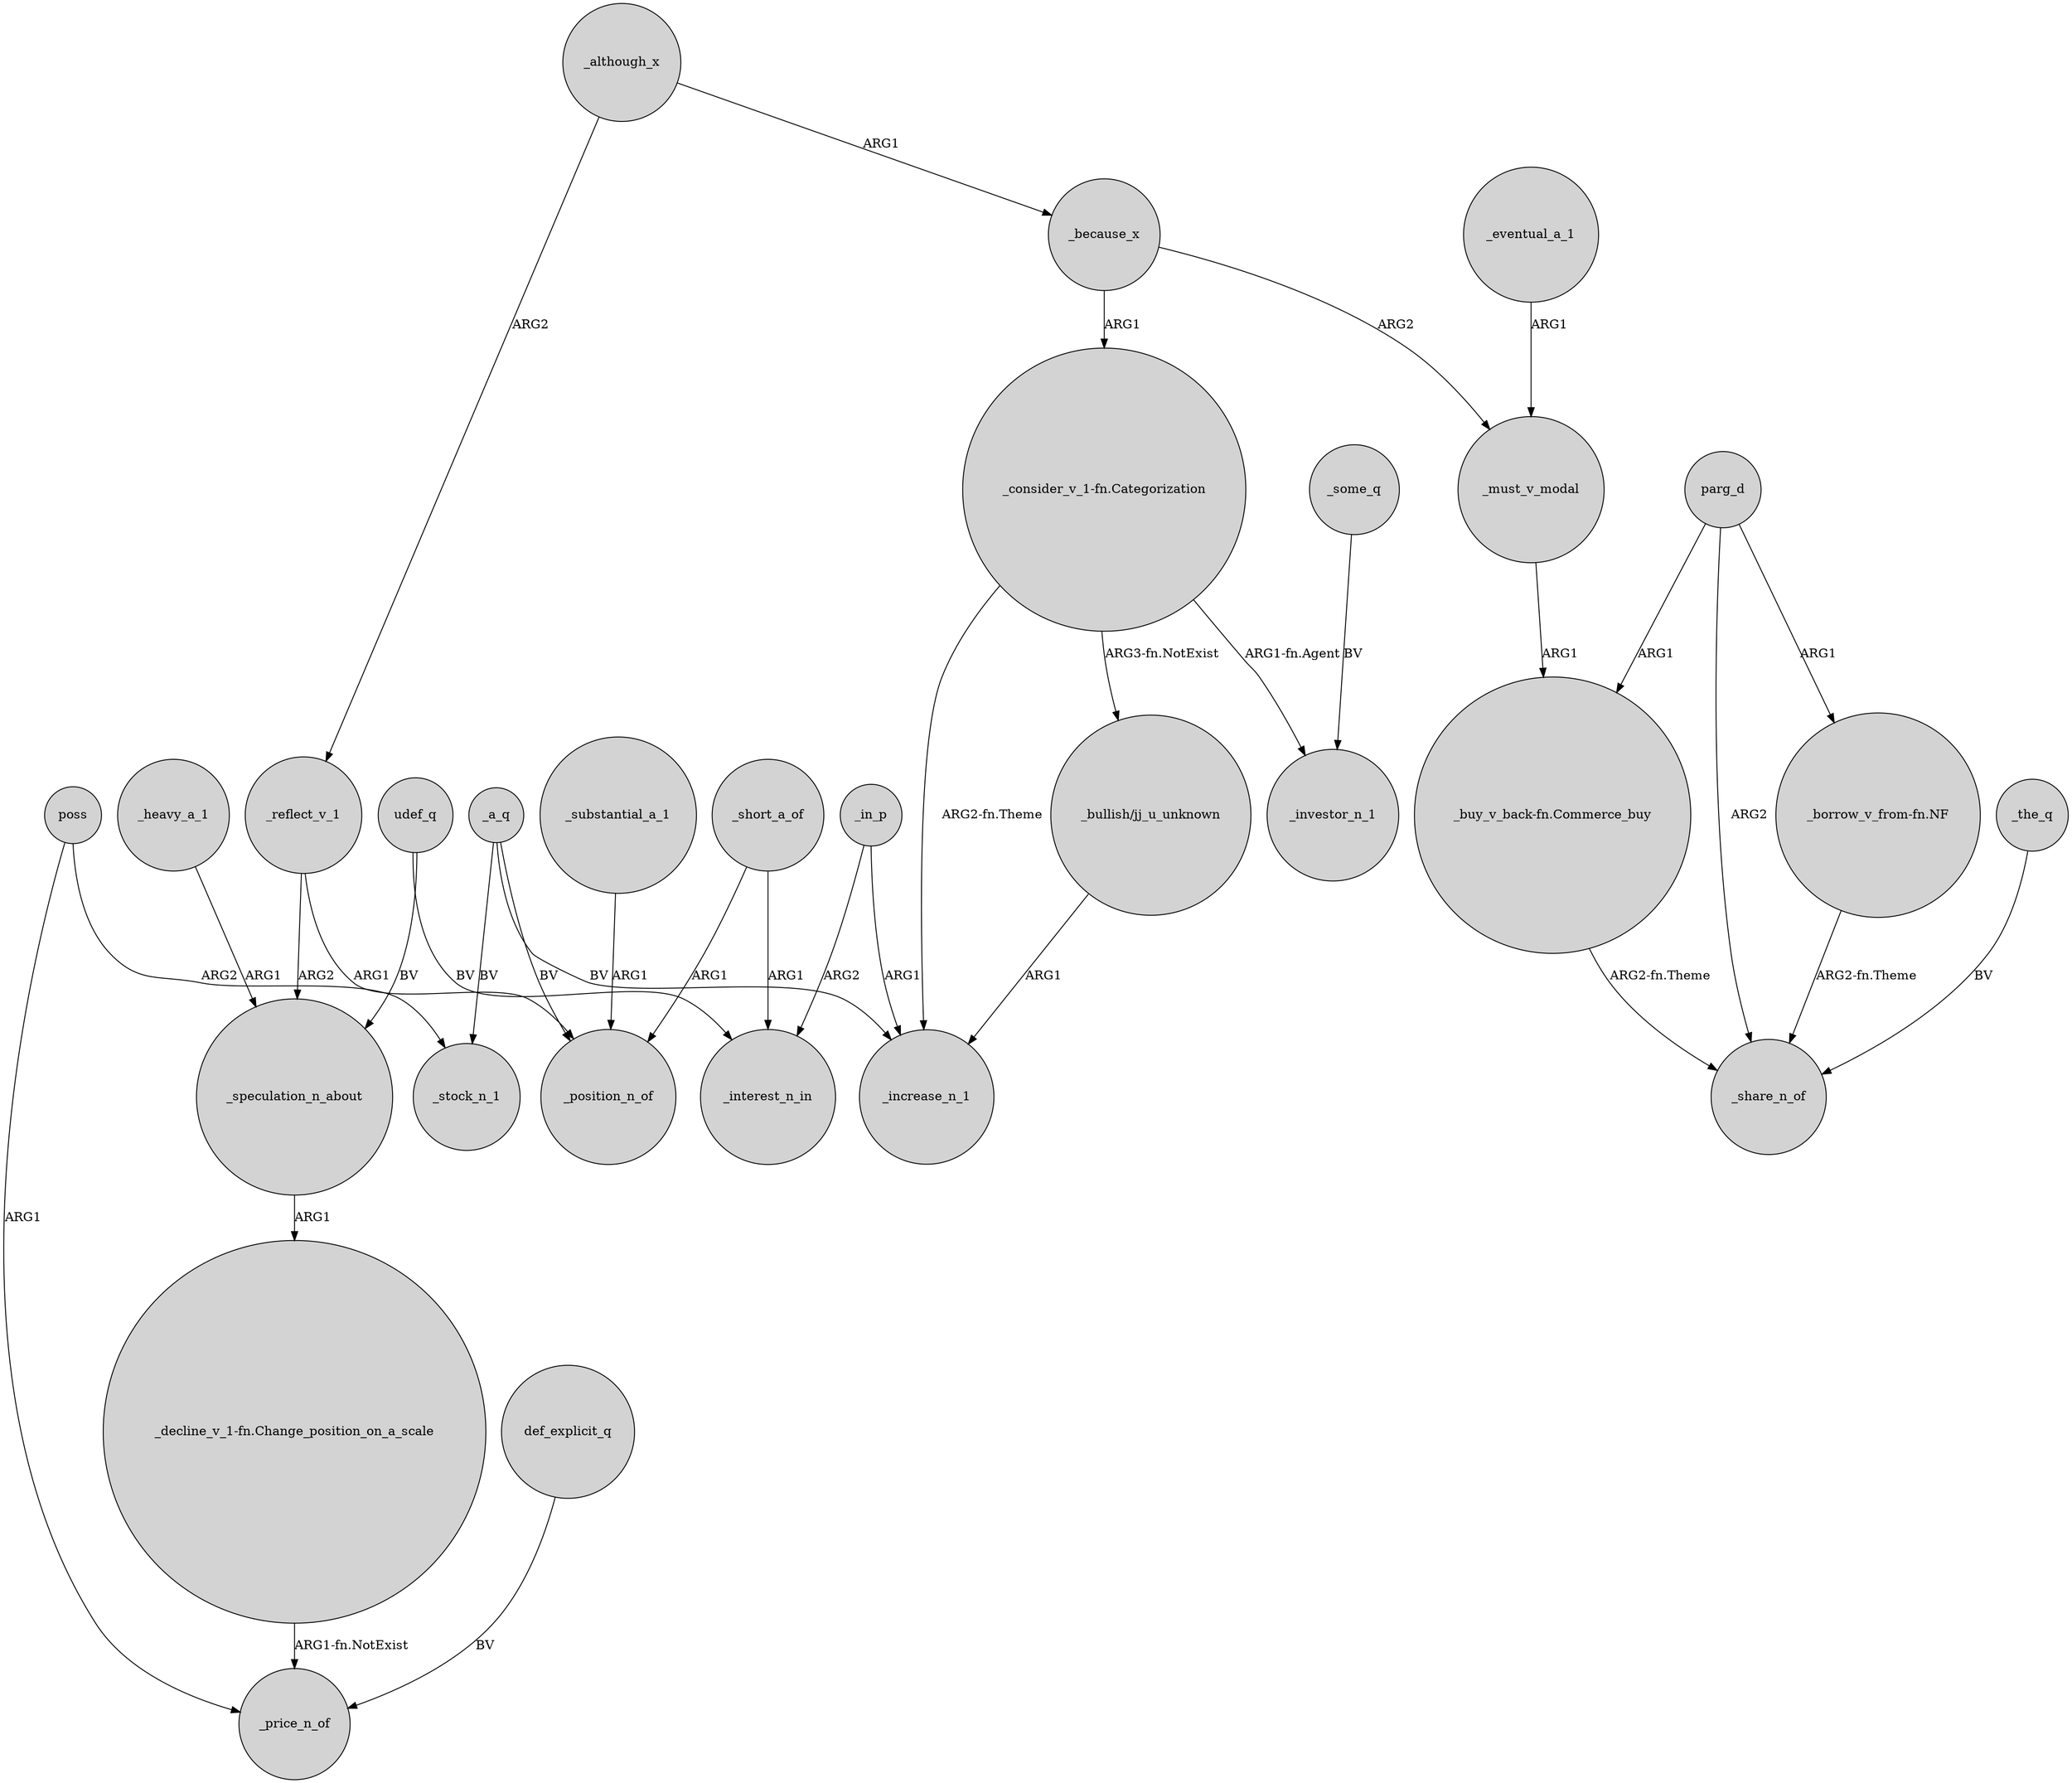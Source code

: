 digraph {
	node [shape=circle style=filled]
	_heavy_a_1 -> _speculation_n_about [label=ARG1]
	_a_q -> _increase_n_1 [label=BV]
	poss -> _price_n_of [label=ARG1]
	_some_q -> _investor_n_1 [label=BV]
	poss -> _stock_n_1 [label=ARG2]
	parg_d -> _share_n_of [label=ARG2]
	_in_p -> _interest_n_in [label=ARG2]
	udef_q -> _speculation_n_about [label=BV]
	_a_q -> _stock_n_1 [label=BV]
	_the_q -> _share_n_of [label=BV]
	"_consider_v_1-fn.Categorization" -> _investor_n_1 [label="ARG1-fn.Agent"]
	udef_q -> _interest_n_in [label=BV]
	_must_v_modal -> "_buy_v_back-fn.Commerce_buy" [label=ARG1]
	_speculation_n_about -> "_decline_v_1-fn.Change_position_on_a_scale" [label=ARG1]
	"_decline_v_1-fn.Change_position_on_a_scale" -> _price_n_of [label="ARG1-fn.NotExist"]
	def_explicit_q -> _price_n_of [label=BV]
	"_borrow_v_from-fn.NF" -> _share_n_of [label="ARG2-fn.Theme"]
	"_consider_v_1-fn.Categorization" -> _increase_n_1 [label="ARG2-fn.Theme"]
	_reflect_v_1 -> _speculation_n_about [label=ARG2]
	"_bullish/jj_u_unknown" -> _increase_n_1 [label=ARG1]
	_a_q -> _position_n_of [label=BV]
	_because_x -> "_consider_v_1-fn.Categorization" [label=ARG1]
	_because_x -> _must_v_modal [label=ARG2]
	_although_x -> _reflect_v_1 [label=ARG2]
	_although_x -> _because_x [label=ARG1]
	_eventual_a_1 -> _must_v_modal [label=ARG1]
	parg_d -> "_buy_v_back-fn.Commerce_buy" [label=ARG1]
	parg_d -> "_borrow_v_from-fn.NF" [label=ARG1]
	"_buy_v_back-fn.Commerce_buy" -> _share_n_of [label="ARG2-fn.Theme"]
	_short_a_of -> _position_n_of [label=ARG1]
	_short_a_of -> _interest_n_in [label=ARG1]
	_in_p -> _increase_n_1 [label=ARG1]
	"_consider_v_1-fn.Categorization" -> "_bullish/jj_u_unknown" [label="ARG3-fn.NotExist"]
	_reflect_v_1 -> _position_n_of [label=ARG1]
	_substantial_a_1 -> _position_n_of [label=ARG1]
}
